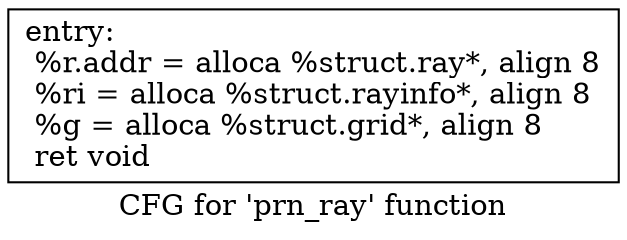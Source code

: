 digraph "CFG for 'prn_ray' function" {
	label="CFG for 'prn_ray' function";

	Node0x5f61bd0 [shape=record,label="{entry:\l  %r.addr = alloca %struct.ray*, align 8\l  %ri = alloca %struct.rayinfo*, align 8\l  %g = alloca %struct.grid*, align 8\l  ret void\l}"];
}
